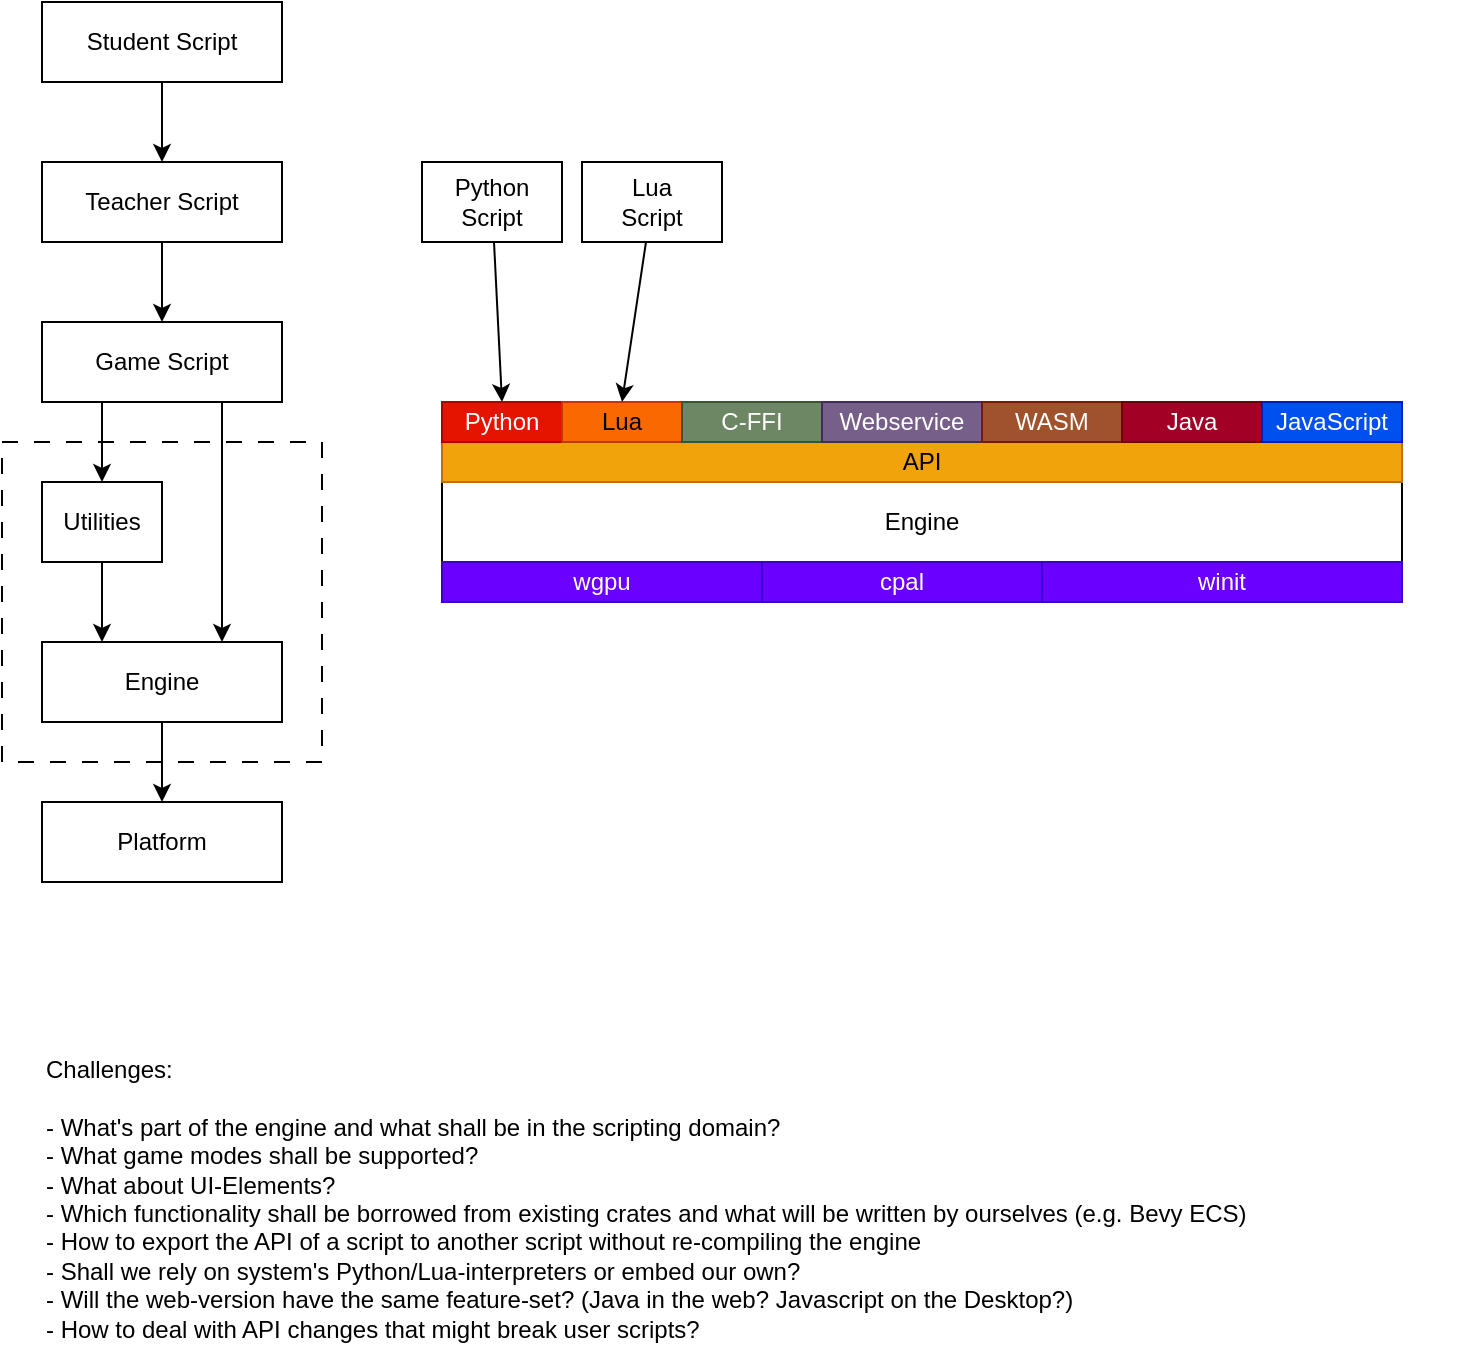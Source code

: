 <mxfile>
    <diagram id="2KSqYS7HcdBWXXMJBx4O" name="Page-1">
        <mxGraphModel dx="941" dy="1138" grid="1" gridSize="10" guides="1" tooltips="1" connect="1" arrows="1" fold="1" page="1" pageScale="1" pageWidth="850" pageHeight="1100" math="0" shadow="0">
            <root>
                <mxCell id="0"/>
                <mxCell id="1" parent="0"/>
                <mxCell id="32" value="" style="whiteSpace=wrap;html=1;dashed=1;dashPattern=8 8;fillStyle=auto;" vertex="1" parent="1">
                    <mxGeometry x="60" y="300" width="160" height="160" as="geometry"/>
                </mxCell>
                <mxCell id="4" style="edgeStyle=none;html=1;" edge="1" parent="1" source="2" target="3">
                    <mxGeometry relative="1" as="geometry"/>
                </mxCell>
                <mxCell id="2" value="Student Script" style="rounded=0;whiteSpace=wrap;html=1;" parent="1" vertex="1">
                    <mxGeometry x="80" y="80" width="120" height="40" as="geometry"/>
                </mxCell>
                <mxCell id="6" style="edgeStyle=none;html=1;" edge="1" parent="1" source="3" target="5">
                    <mxGeometry relative="1" as="geometry"/>
                </mxCell>
                <mxCell id="3" value="Teacher Script" style="rounded=0;whiteSpace=wrap;html=1;" parent="1" vertex="1">
                    <mxGeometry x="80" y="160" width="120" height="40" as="geometry"/>
                </mxCell>
                <mxCell id="8" style="edgeStyle=none;html=1;entryX=0.5;entryY=0;entryDx=0;entryDy=0;exitX=0.25;exitY=1;exitDx=0;exitDy=0;" edge="1" parent="1" source="5" target="28">
                    <mxGeometry relative="1" as="geometry"/>
                </mxCell>
                <mxCell id="30" style="edgeStyle=none;html=1;entryX=0.75;entryY=0;entryDx=0;entryDy=0;exitX=0.75;exitY=1;exitDx=0;exitDy=0;" edge="1" parent="1" source="5" target="7">
                    <mxGeometry relative="1" as="geometry"/>
                </mxCell>
                <mxCell id="5" value="Game Script" style="rounded=0;whiteSpace=wrap;html=1;" vertex="1" parent="1">
                    <mxGeometry x="80" y="240" width="120" height="40" as="geometry"/>
                </mxCell>
                <mxCell id="10" style="edgeStyle=none;html=1;entryX=0.5;entryY=0;entryDx=0;entryDy=0;" edge="1" parent="1" source="7" target="9">
                    <mxGeometry relative="1" as="geometry"/>
                </mxCell>
                <mxCell id="7" value="Engine" style="rounded=0;whiteSpace=wrap;html=1;" vertex="1" parent="1">
                    <mxGeometry x="80" y="400" width="120" height="40" as="geometry"/>
                </mxCell>
                <mxCell id="9" value="Platform" style="rounded=0;whiteSpace=wrap;html=1;" vertex="1" parent="1">
                    <mxGeometry x="80" y="480" width="120" height="40" as="geometry"/>
                </mxCell>
                <mxCell id="11" value="Engine" style="rounded=0;whiteSpace=wrap;html=1;" vertex="1" parent="1">
                    <mxGeometry x="280" y="320" width="480" height="40" as="geometry"/>
                </mxCell>
                <mxCell id="12" value="API" style="rounded=0;whiteSpace=wrap;html=1;fillColor=#f0a30a;fontColor=#000000;strokeColor=#BD7000;" vertex="1" parent="1">
                    <mxGeometry x="280" y="300" width="480" height="20" as="geometry"/>
                </mxCell>
                <mxCell id="13" value="Python" style="rounded=0;whiteSpace=wrap;html=1;fillColor=#e51400;fontColor=#ffffff;strokeColor=#B20000;" vertex="1" parent="1">
                    <mxGeometry x="280" y="280" width="60" height="20" as="geometry"/>
                </mxCell>
                <mxCell id="14" value="Lua" style="rounded=0;whiteSpace=wrap;html=1;fillColor=#fa6800;fontColor=#000000;strokeColor=#C73500;" vertex="1" parent="1">
                    <mxGeometry x="340" y="280" width="60" height="20" as="geometry"/>
                </mxCell>
                <mxCell id="15" value="C-FFI" style="rounded=0;whiteSpace=wrap;html=1;fillColor=#6d8764;fontColor=#ffffff;strokeColor=#3A5431;" vertex="1" parent="1">
                    <mxGeometry x="400" y="280" width="70" height="20" as="geometry"/>
                </mxCell>
                <mxCell id="16" value="Webservice" style="rounded=0;whiteSpace=wrap;html=1;fillColor=#76608a;fontColor=#ffffff;strokeColor=#432D57;" vertex="1" parent="1">
                    <mxGeometry x="470" y="280" width="80" height="20" as="geometry"/>
                </mxCell>
                <mxCell id="17" value="WASM" style="rounded=0;whiteSpace=wrap;html=1;fillColor=#a0522d;fontColor=#ffffff;strokeColor=#6D1F00;" vertex="1" parent="1">
                    <mxGeometry x="550" y="280" width="70" height="20" as="geometry"/>
                </mxCell>
                <mxCell id="18" value="Java" style="rounded=0;whiteSpace=wrap;html=1;fillColor=#a20025;fontColor=#ffffff;strokeColor=#6F0000;" vertex="1" parent="1">
                    <mxGeometry x="620" y="280" width="70" height="20" as="geometry"/>
                </mxCell>
                <mxCell id="19" value="JavaScript" style="rounded=0;whiteSpace=wrap;html=1;fillColor=#0050ef;fontColor=#ffffff;strokeColor=#001DBC;" vertex="1" parent="1">
                    <mxGeometry x="690" y="280" width="70" height="20" as="geometry"/>
                </mxCell>
                <mxCell id="20" value="wgpu" style="rounded=0;whiteSpace=wrap;html=1;fillColor=#6a00ff;fontColor=#ffffff;strokeColor=#3700CC;" vertex="1" parent="1">
                    <mxGeometry x="280" y="360" width="160" height="20" as="geometry"/>
                </mxCell>
                <mxCell id="21" value="cpal" style="rounded=0;whiteSpace=wrap;html=1;fillColor=#6a00ff;fontColor=#ffffff;strokeColor=#3700CC;" vertex="1" parent="1">
                    <mxGeometry x="440" y="360" width="140" height="20" as="geometry"/>
                </mxCell>
                <mxCell id="22" value="winit" style="rounded=0;whiteSpace=wrap;html=1;fillColor=#6a00ff;fontColor=#ffffff;strokeColor=#3700CC;" vertex="1" parent="1">
                    <mxGeometry x="580" y="360" width="180" height="20" as="geometry"/>
                </mxCell>
                <mxCell id="25" style="edgeStyle=none;html=1;entryX=0.5;entryY=0;entryDx=0;entryDy=0;" edge="1" parent="1" source="23" target="13">
                    <mxGeometry relative="1" as="geometry"/>
                </mxCell>
                <mxCell id="23" value="Python&lt;br&gt;Script" style="rounded=0;whiteSpace=wrap;html=1;" vertex="1" parent="1">
                    <mxGeometry x="270" y="160" width="70" height="40" as="geometry"/>
                </mxCell>
                <mxCell id="26" style="edgeStyle=none;html=1;entryX=0.5;entryY=0;entryDx=0;entryDy=0;" edge="1" parent="1" source="24" target="14">
                    <mxGeometry relative="1" as="geometry"/>
                </mxCell>
                <mxCell id="24" value="Lua&lt;br&gt;Script" style="rounded=0;whiteSpace=wrap;html=1;" vertex="1" parent="1">
                    <mxGeometry x="350" y="160" width="70" height="40" as="geometry"/>
                </mxCell>
                <mxCell id="27" value="Challenges:&lt;br&gt;&lt;br&gt;- What's part of the engine and what shall be in the scripting domain?&lt;br&gt;- What game modes shall be supported?&lt;br&gt;- What about UI-Elements?&lt;br&gt;- Which functionality shall be borrowed from existing crates and what will be written by ourselves (e.g. Bevy ECS)&lt;br&gt;- How to export the API of a script to another script without re-compiling the engine&lt;br&gt;- Shall we rely on system's Python/Lua-interpreters or embed our own?&lt;br&gt;- Will the web-version have the same feature-set? (Java in the web? Javascript on the Desktop?)&lt;br&gt;- How to deal with API changes that might break user scripts?" style="text;strokeColor=none;align=left;fillColor=none;html=1;verticalAlign=top;whiteSpace=wrap;rounded=0;horizontal=1;" vertex="1" parent="1">
                    <mxGeometry x="80" y="600" width="720" height="150" as="geometry"/>
                </mxCell>
                <mxCell id="29" style="edgeStyle=none;html=1;entryX=0.25;entryY=0;entryDx=0;entryDy=0;" edge="1" parent="1" source="28" target="7">
                    <mxGeometry relative="1" as="geometry"/>
                </mxCell>
                <mxCell id="28" value="Utilities" style="rounded=0;whiteSpace=wrap;html=1;" vertex="1" parent="1">
                    <mxGeometry x="80" y="320" width="60" height="40" as="geometry"/>
                </mxCell>
            </root>
        </mxGraphModel>
    </diagram>
</mxfile>